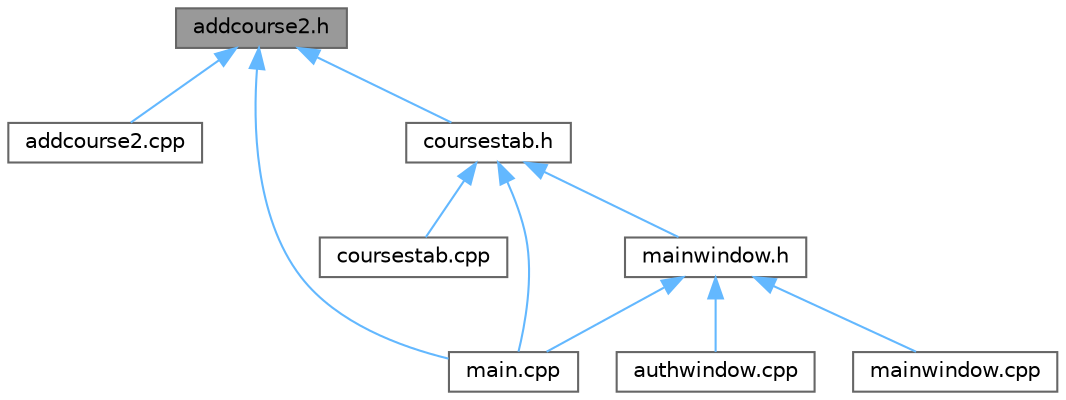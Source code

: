 digraph "addcourse2.h"
{
 // LATEX_PDF_SIZE
  bgcolor="transparent";
  edge [fontname=Helvetica,fontsize=10,labelfontname=Helvetica,labelfontsize=10];
  node [fontname=Helvetica,fontsize=10,shape=box,height=0.2,width=0.4];
  Node1 [label="addcourse2.h",height=0.2,width=0.4,color="gray40", fillcolor="grey60", style="filled", fontcolor="black",tooltip=" "];
  Node1 -> Node2 [dir="back",color="steelblue1",style="solid"];
  Node2 [label="addcourse2.cpp",height=0.2,width=0.4,color="grey40", fillcolor="white", style="filled",URL="$addcourse2_8cpp.html",tooltip=" "];
  Node1 -> Node3 [dir="back",color="steelblue1",style="solid"];
  Node3 [label="coursestab.h",height=0.2,width=0.4,color="grey40", fillcolor="white", style="filled",URL="$coursestab_8h.html",tooltip=" "];
  Node3 -> Node4 [dir="back",color="steelblue1",style="solid"];
  Node4 [label="coursestab.cpp",height=0.2,width=0.4,color="grey40", fillcolor="white", style="filled",URL="$coursestab_8cpp.html",tooltip=" "];
  Node3 -> Node5 [dir="back",color="steelblue1",style="solid"];
  Node5 [label="main.cpp",height=0.2,width=0.4,color="grey40", fillcolor="white", style="filled",URL="$main_8cpp.html",tooltip=" "];
  Node3 -> Node6 [dir="back",color="steelblue1",style="solid"];
  Node6 [label="mainwindow.h",height=0.2,width=0.4,color="grey40", fillcolor="white", style="filled",URL="$mainwindow_8h.html",tooltip=" "];
  Node6 -> Node7 [dir="back",color="steelblue1",style="solid"];
  Node7 [label="authwindow.cpp",height=0.2,width=0.4,color="grey40", fillcolor="white", style="filled",URL="$authwindow_8cpp.html",tooltip=" "];
  Node6 -> Node5 [dir="back",color="steelblue1",style="solid"];
  Node6 -> Node8 [dir="back",color="steelblue1",style="solid"];
  Node8 [label="mainwindow.cpp",height=0.2,width=0.4,color="grey40", fillcolor="white", style="filled",URL="$mainwindow_8cpp.html",tooltip=" "];
  Node1 -> Node5 [dir="back",color="steelblue1",style="solid"];
}
